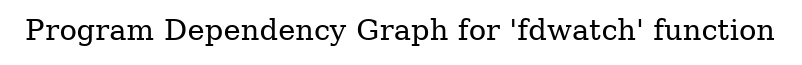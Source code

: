 digraph "Program Dependency Graph for 'fdwatch' function" {
	label="Program Dependency Graph for 'fdwatch' function";

}
